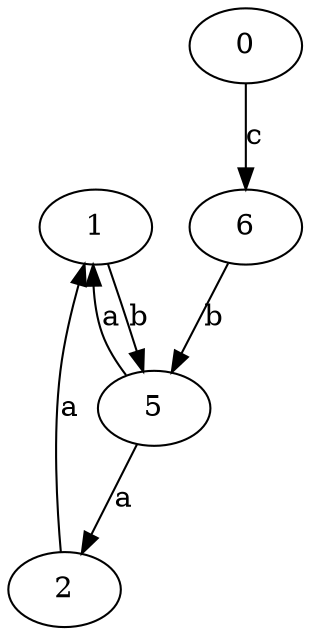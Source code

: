 strict digraph  {
1;
2;
5;
6;
0;
1 -> 5  [label=b];
2 -> 1  [label=a];
5 -> 1  [label=a];
5 -> 2  [label=a];
6 -> 5  [label=b];
0 -> 6  [label=c];
}
